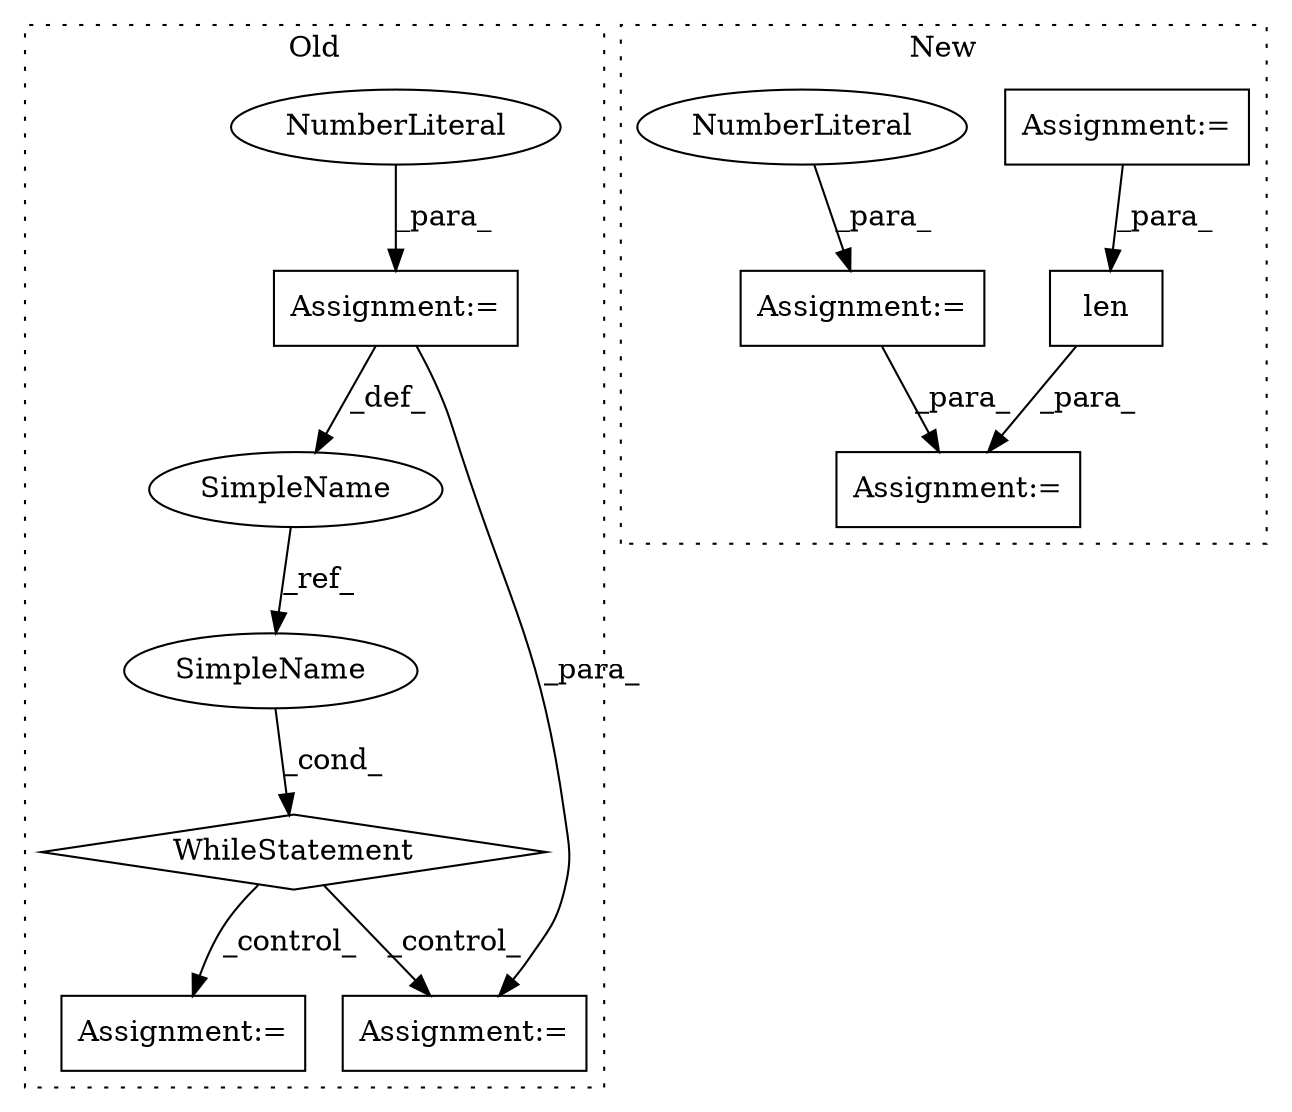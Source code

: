 digraph G {
subgraph cluster0 {
1 [label="WhileStatement" a="61" s="512,528" l="7,2" shape="diamond"];
3 [label="Assignment:=" a="7" s="726" l="1" shape="box"];
4 [label="SimpleName" a="42" s="494" l="9" shape="ellipse"];
5 [label="Assignment:=" a="7" s="839" l="3" shape="box"];
6 [label="Assignment:=" a="7" s="503" l="1" shape="box"];
7 [label="NumberLiteral" a="34" s="504" l="2" shape="ellipse"];
12 [label="SimpleName" a="42" s="519" l="9" shape="ellipse"];
label = "Old";
style="dotted";
}
subgraph cluster1 {
2 [label="len" a="32" s="750,758" l="4,1" shape="box"];
8 [label="Assignment:=" a="7" s="717" l="1" shape="box"];
9 [label="Assignment:=" a="7" s="748" l="2" shape="box"];
10 [label="Assignment:=" a="7" s="539" l="1" shape="box"];
11 [label="NumberLiteral" a="34" s="540" l="1" shape="ellipse"];
label = "New";
style="dotted";
}
1 -> 3 [label="_control_"];
1 -> 5 [label="_control_"];
2 -> 9 [label="_para_"];
4 -> 12 [label="_ref_"];
6 -> 5 [label="_para_"];
6 -> 4 [label="_def_"];
7 -> 6 [label="_para_"];
8 -> 2 [label="_para_"];
10 -> 9 [label="_para_"];
11 -> 10 [label="_para_"];
12 -> 1 [label="_cond_"];
}